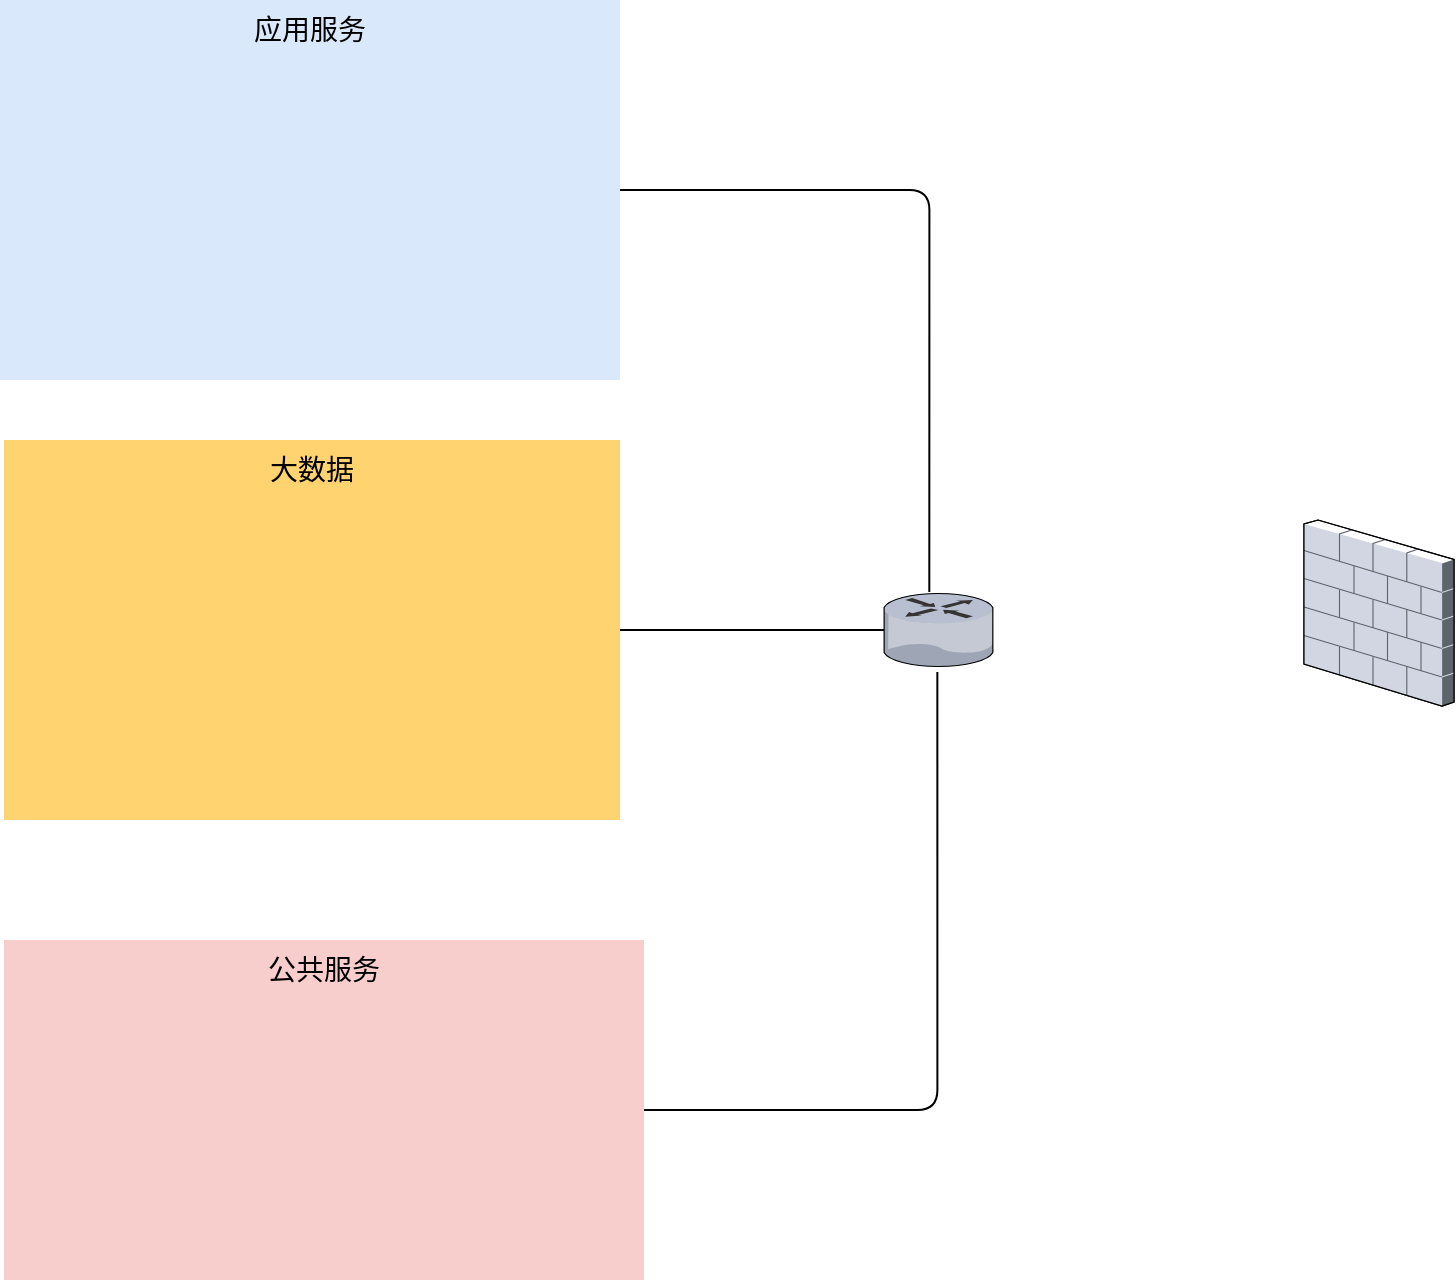 <mxfile version="16.1.0" type="github">
  <diagram id="gtZK0cinzoElHUfmZBh1" name="第 1 页">
    <mxGraphModel dx="942" dy="642" grid="1" gridSize="10" guides="1" tooltips="1" connect="1" arrows="1" fold="1" page="1" pageScale="1" pageWidth="827" pageHeight="1169" math="0" shadow="0">
      <root>
        <mxCell id="0" />
        <mxCell id="1" parent="0" />
        <mxCell id="gi-XzJoW4WWDrTTNc0J0-1" value="大数据" style="whiteSpace=wrap;html=1;fillColor=#FFD470;gradientColor=none;fontSize=14;strokeColor=none;verticalAlign=top;" vertex="1" parent="1">
          <mxGeometry x="10" y="250" width="308" height="190" as="geometry" />
        </mxCell>
        <mxCell id="gi-XzJoW4WWDrTTNc0J0-2" value="应用服务" style="whiteSpace=wrap;html=1;fillColor=#dae8fc;fontSize=14;strokeColor=none;verticalAlign=top;" vertex="1" parent="1">
          <mxGeometry x="8" y="30" width="310" height="190" as="geometry" />
        </mxCell>
        <mxCell id="gi-XzJoW4WWDrTTNc0J0-4" style="edgeStyle=orthogonalEdgeStyle;rounded=1;orthogonalLoop=1;jettySize=auto;html=1;endArrow=none;endFill=0;shadow=0;entryX=1;entryY=0.5;entryDx=0;entryDy=0;" edge="1" parent="1" source="gi-XzJoW4WWDrTTNc0J0-3" target="gi-XzJoW4WWDrTTNc0J0-1">
          <mxGeometry relative="1" as="geometry">
            <mxPoint x="210" y="230" as="targetPoint" />
          </mxGeometry>
        </mxCell>
        <mxCell id="gi-XzJoW4WWDrTTNc0J0-5" style="edgeStyle=orthogonalEdgeStyle;rounded=1;orthogonalLoop=1;jettySize=auto;html=1;entryX=1;entryY=0.5;entryDx=0;entryDy=0;shadow=0;endArrow=none;endFill=0;exitX=0.412;exitY=-0.021;exitDx=0;exitDy=0;exitPerimeter=0;" edge="1" parent="1" source="gi-XzJoW4WWDrTTNc0J0-3" target="gi-XzJoW4WWDrTTNc0J0-2">
          <mxGeometry relative="1" as="geometry" />
        </mxCell>
        <mxCell id="gi-XzJoW4WWDrTTNc0J0-3" value="" style="verticalLabelPosition=bottom;aspect=fixed;html=1;verticalAlign=top;strokeColor=none;shape=mxgraph.citrix.router;fillColor=#66B2FF;gradientColor=#0066CC;fontSize=14;" vertex="1" parent="1">
          <mxGeometry x="450" y="326.75" width="55" height="36.5" as="geometry" />
        </mxCell>
        <mxCell id="gi-XzJoW4WWDrTTNc0J0-9" style="edgeStyle=orthogonalEdgeStyle;rounded=1;orthogonalLoop=1;jettySize=auto;html=1;entryX=0.485;entryY=1.075;entryDx=0;entryDy=0;entryPerimeter=0;shadow=0;endArrow=none;endFill=0;" edge="1" parent="1" source="gi-XzJoW4WWDrTTNc0J0-6" target="gi-XzJoW4WWDrTTNc0J0-3">
          <mxGeometry relative="1" as="geometry" />
        </mxCell>
        <mxCell id="gi-XzJoW4WWDrTTNc0J0-6" value="公共服务" style="whiteSpace=wrap;html=1;fillColor=#f8cecc;fontSize=14;strokeColor=none;verticalAlign=top;" vertex="1" parent="1">
          <mxGeometry x="10" y="500" width="320" height="170" as="geometry" />
        </mxCell>
        <mxCell id="gi-XzJoW4WWDrTTNc0J0-8" value="" style="verticalLabelPosition=bottom;aspect=fixed;html=1;verticalAlign=top;strokeColor=none;shape=mxgraph.citrix.firewall;fillColor=#66B2FF;gradientColor=#0066CC;fontSize=14;" vertex="1" parent="1">
          <mxGeometry x="660" y="290" width="75" height="93" as="geometry" />
        </mxCell>
      </root>
    </mxGraphModel>
  </diagram>
</mxfile>
